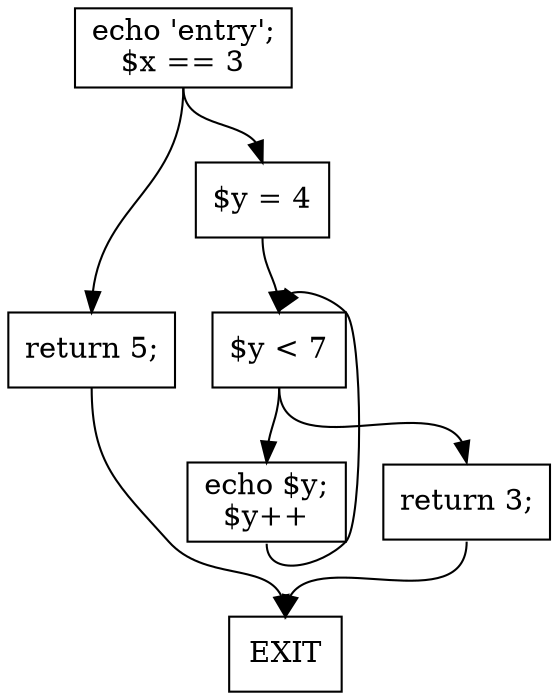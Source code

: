 digraph flow {
	 node[shape=box]
	 graph[rankdir="TB", concentrate=true];
	 edge[headport=n, tailport=s];
	0 [label="echo 'entry';\n$x == 3"]
	1 [label="EXIT"]
	2 [label="return 5;"]
	3 [label="$y = 4"]
	4 [label="$y < 7"]
	5 [label="echo $y;\n$y++"]
	6 [label="return 3;"]
	0 -> 3 []
	0 -> 2 []
	2 -> 1 []
	3 -> 4 []
	4 -> 5 []
	4 -> 6 []
	5 -> 4 []
	6 -> 1 []
}

